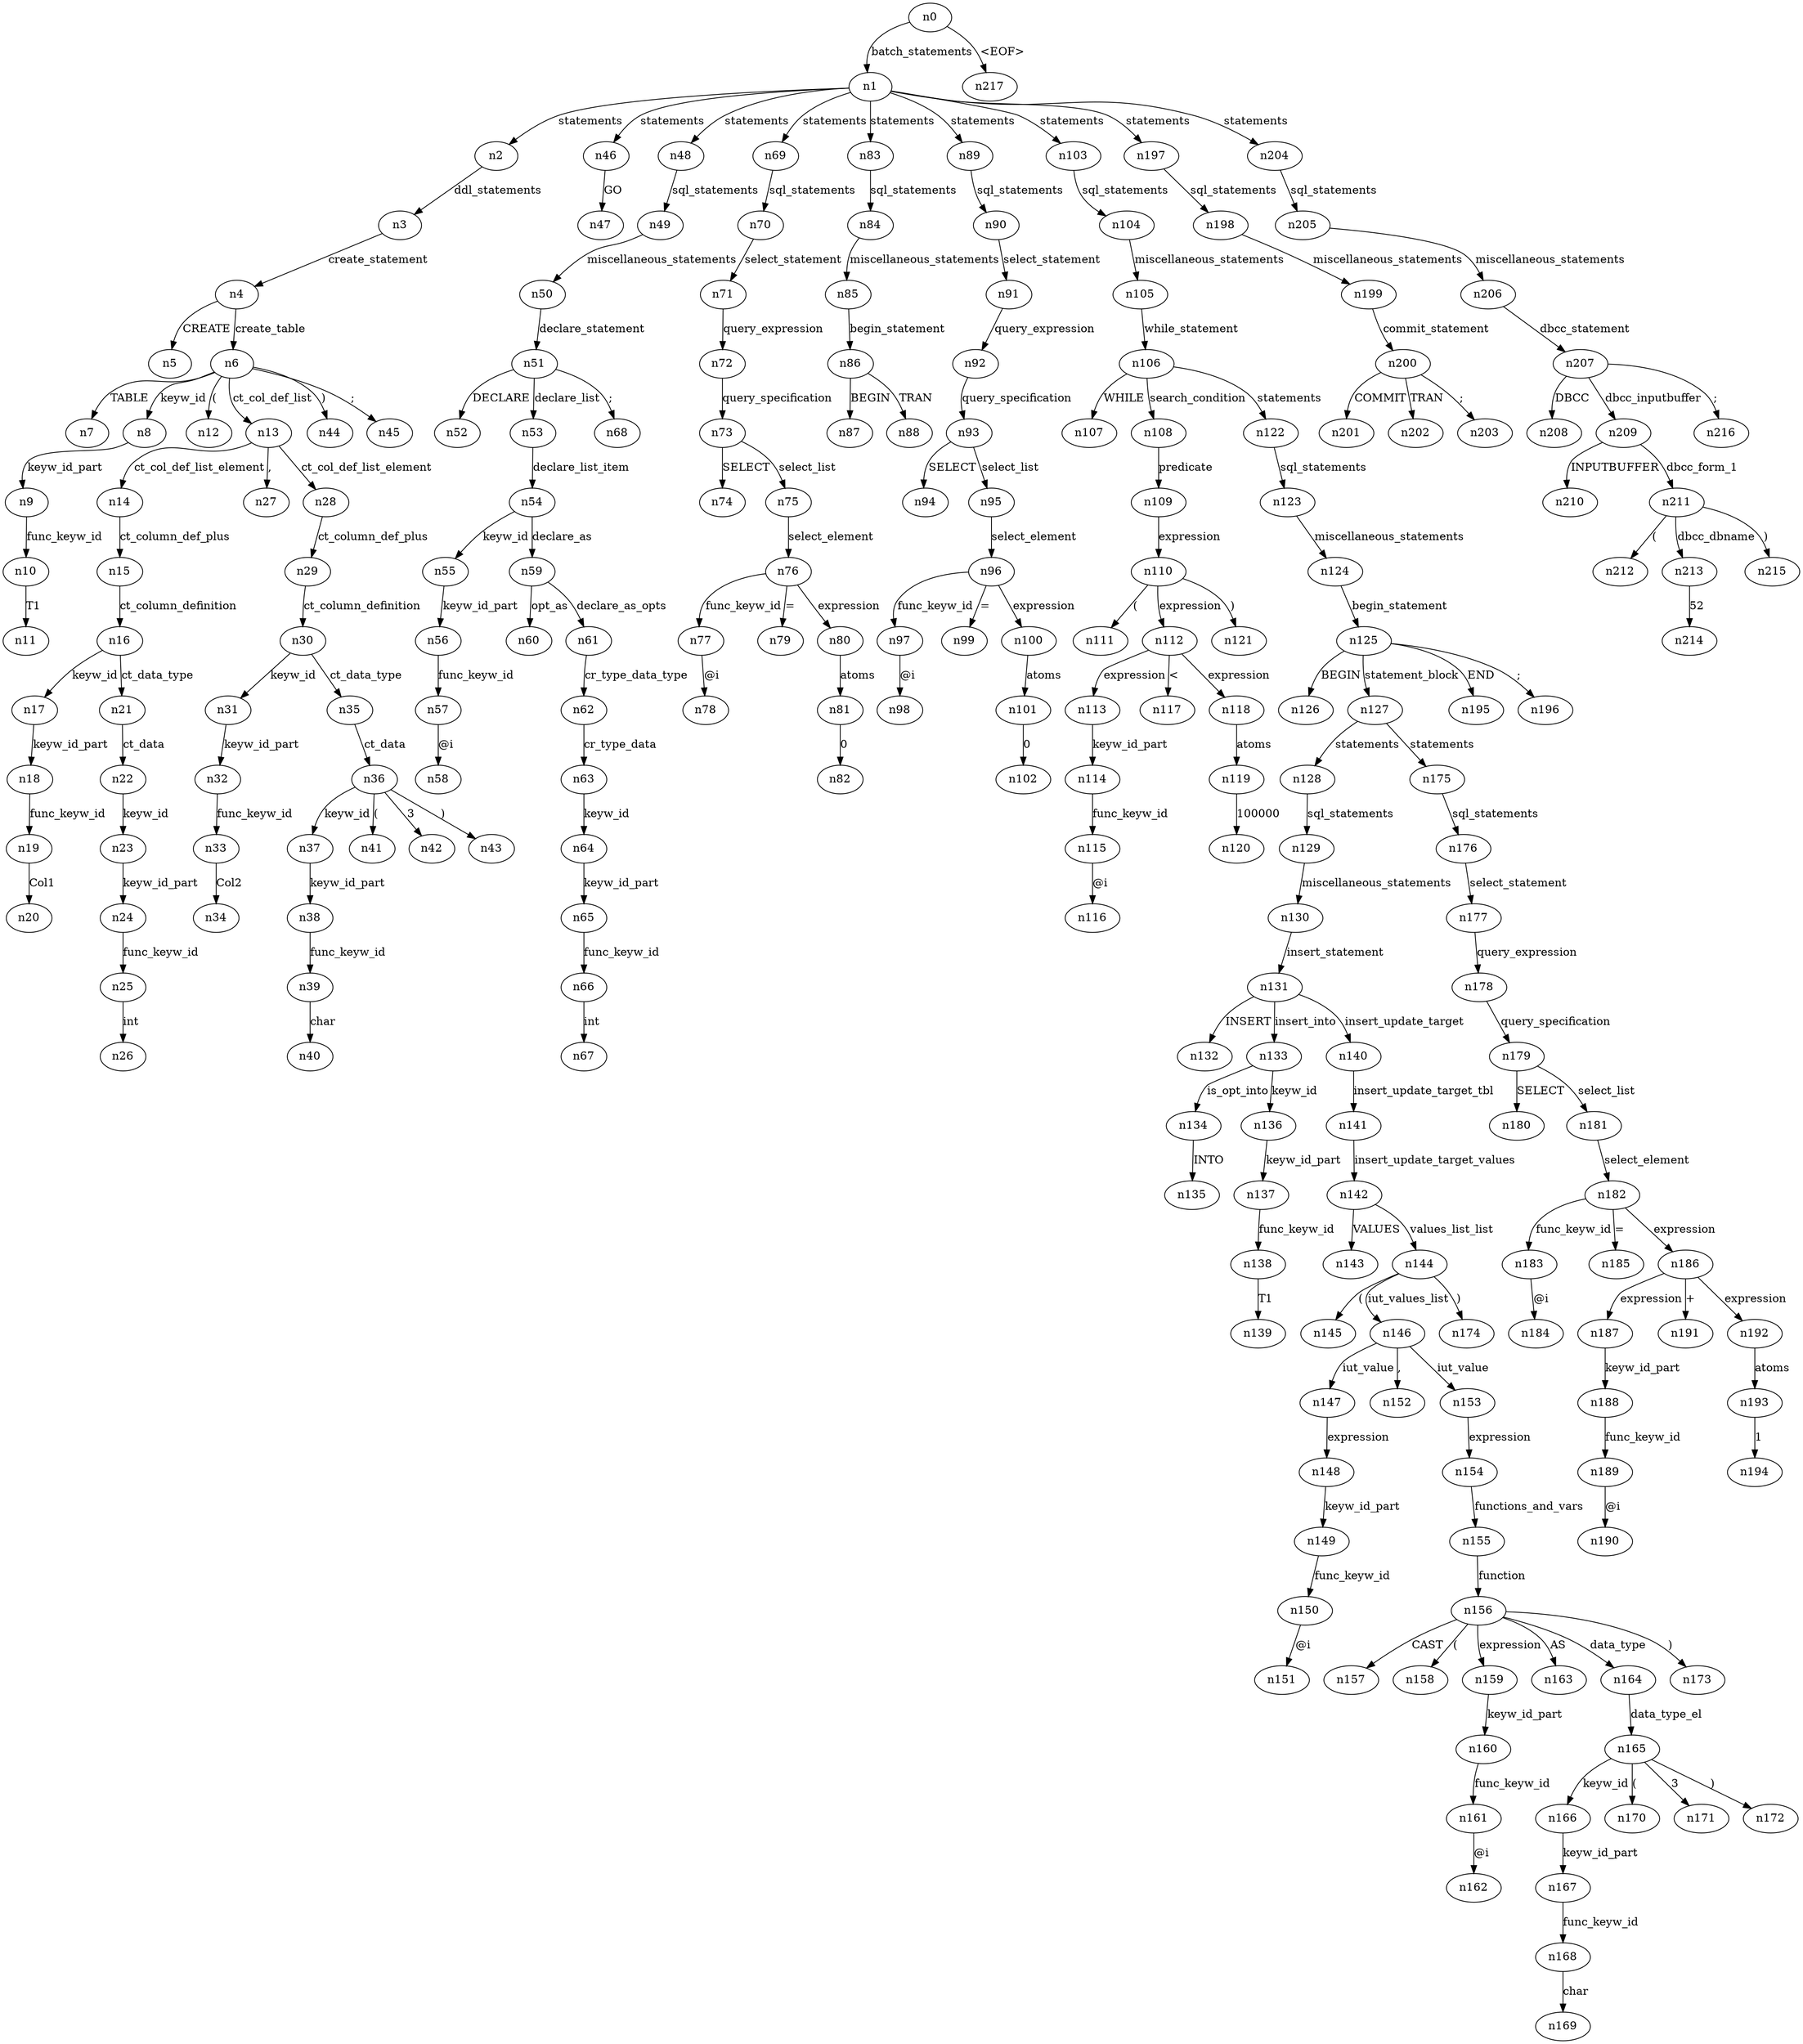 digraph ParseTree {
  n0 -> n1 [label="batch_statements"];
  n1 -> n2 [label="statements"];
  n2 -> n3 [label="ddl_statements"];
  n3 -> n4 [label="create_statement"];
  n4 -> n5 [label="CREATE"];
  n4 -> n6 [label="create_table"];
  n6 -> n7 [label="TABLE"];
  n6 -> n8 [label="keyw_id"];
  n8 -> n9 [label="keyw_id_part"];
  n9 -> n10 [label="func_keyw_id"];
  n10 -> n11 [label="T1"];
  n6 -> n12 [label="("];
  n6 -> n13 [label="ct_col_def_list"];
  n13 -> n14 [label="ct_col_def_list_element"];
  n14 -> n15 [label="ct_column_def_plus"];
  n15 -> n16 [label="ct_column_definition"];
  n16 -> n17 [label="keyw_id"];
  n17 -> n18 [label="keyw_id_part"];
  n18 -> n19 [label="func_keyw_id"];
  n19 -> n20 [label="Col1"];
  n16 -> n21 [label="ct_data_type"];
  n21 -> n22 [label="ct_data"];
  n22 -> n23 [label="keyw_id"];
  n23 -> n24 [label="keyw_id_part"];
  n24 -> n25 [label="func_keyw_id"];
  n25 -> n26 [label="int"];
  n13 -> n27 [label=","];
  n13 -> n28 [label="ct_col_def_list_element"];
  n28 -> n29 [label="ct_column_def_plus"];
  n29 -> n30 [label="ct_column_definition"];
  n30 -> n31 [label="keyw_id"];
  n31 -> n32 [label="keyw_id_part"];
  n32 -> n33 [label="func_keyw_id"];
  n33 -> n34 [label="Col2"];
  n30 -> n35 [label="ct_data_type"];
  n35 -> n36 [label="ct_data"];
  n36 -> n37 [label="keyw_id"];
  n37 -> n38 [label="keyw_id_part"];
  n38 -> n39 [label="func_keyw_id"];
  n39 -> n40 [label="char"];
  n36 -> n41 [label="("];
  n36 -> n42 [label="3"];
  n36 -> n43 [label=")"];
  n6 -> n44 [label=")"];
  n6 -> n45 [label=";"];
  n1 -> n46 [label="statements"];
  n46 -> n47 [label="GO"];
  n1 -> n48 [label="statements"];
  n48 -> n49 [label="sql_statements"];
  n49 -> n50 [label="miscellaneous_statements"];
  n50 -> n51 [label="declare_statement"];
  n51 -> n52 [label="DECLARE"];
  n51 -> n53 [label="declare_list"];
  n53 -> n54 [label="declare_list_item"];
  n54 -> n55 [label="keyw_id"];
  n55 -> n56 [label="keyw_id_part"];
  n56 -> n57 [label="func_keyw_id"];
  n57 -> n58 [label="@i"];
  n54 -> n59 [label="declare_as"];
  n59 -> n60 [label="opt_as"];
  n59 -> n61 [label="declare_as_opts"];
  n61 -> n62 [label="cr_type_data_type"];
  n62 -> n63 [label="cr_type_data"];
  n63 -> n64 [label="keyw_id"];
  n64 -> n65 [label="keyw_id_part"];
  n65 -> n66 [label="func_keyw_id"];
  n66 -> n67 [label="int"];
  n51 -> n68 [label=";"];
  n1 -> n69 [label="statements"];
  n69 -> n70 [label="sql_statements"];
  n70 -> n71 [label="select_statement"];
  n71 -> n72 [label="query_expression"];
  n72 -> n73 [label="query_specification"];
  n73 -> n74 [label="SELECT"];
  n73 -> n75 [label="select_list"];
  n75 -> n76 [label="select_element"];
  n76 -> n77 [label="func_keyw_id"];
  n77 -> n78 [label="@i"];
  n76 -> n79 [label="="];
  n76 -> n80 [label="expression"];
  n80 -> n81 [label="atoms"];
  n81 -> n82 [label="0"];
  n1 -> n83 [label="statements"];
  n83 -> n84 [label="sql_statements"];
  n84 -> n85 [label="miscellaneous_statements"];
  n85 -> n86 [label="begin_statement"];
  n86 -> n87 [label="BEGIN"];
  n86 -> n88 [label="TRAN"];
  n1 -> n89 [label="statements"];
  n89 -> n90 [label="sql_statements"];
  n90 -> n91 [label="select_statement"];
  n91 -> n92 [label="query_expression"];
  n92 -> n93 [label="query_specification"];
  n93 -> n94 [label="SELECT"];
  n93 -> n95 [label="select_list"];
  n95 -> n96 [label="select_element"];
  n96 -> n97 [label="func_keyw_id"];
  n97 -> n98 [label="@i"];
  n96 -> n99 [label="="];
  n96 -> n100 [label="expression"];
  n100 -> n101 [label="atoms"];
  n101 -> n102 [label="0"];
  n1 -> n103 [label="statements"];
  n103 -> n104 [label="sql_statements"];
  n104 -> n105 [label="miscellaneous_statements"];
  n105 -> n106 [label="while_statement"];
  n106 -> n107 [label="WHILE"];
  n106 -> n108 [label="search_condition"];
  n108 -> n109 [label="predicate"];
  n109 -> n110 [label="expression"];
  n110 -> n111 [label="("];
  n110 -> n112 [label="expression"];
  n112 -> n113 [label="expression"];
  n113 -> n114 [label="keyw_id_part"];
  n114 -> n115 [label="func_keyw_id"];
  n115 -> n116 [label="@i"];
  n112 -> n117 [label="<"];
  n112 -> n118 [label="expression"];
  n118 -> n119 [label="atoms"];
  n119 -> n120 [label="100000"];
  n110 -> n121 [label=")"];
  n106 -> n122 [label="statements"];
  n122 -> n123 [label="sql_statements"];
  n123 -> n124 [label="miscellaneous_statements"];
  n124 -> n125 [label="begin_statement"];
  n125 -> n126 [label="BEGIN"];
  n125 -> n127 [label="statement_block"];
  n127 -> n128 [label="statements"];
  n128 -> n129 [label="sql_statements"];
  n129 -> n130 [label="miscellaneous_statements"];
  n130 -> n131 [label="insert_statement"];
  n131 -> n132 [label="INSERT"];
  n131 -> n133 [label="insert_into"];
  n133 -> n134 [label="is_opt_into"];
  n134 -> n135 [label="INTO"];
  n133 -> n136 [label="keyw_id"];
  n136 -> n137 [label="keyw_id_part"];
  n137 -> n138 [label="func_keyw_id"];
  n138 -> n139 [label="T1"];
  n131 -> n140 [label="insert_update_target"];
  n140 -> n141 [label="insert_update_target_tbl"];
  n141 -> n142 [label="insert_update_target_values"];
  n142 -> n143 [label="VALUES"];
  n142 -> n144 [label="values_list_list"];
  n144 -> n145 [label="("];
  n144 -> n146 [label="iut_values_list"];
  n146 -> n147 [label="iut_value"];
  n147 -> n148 [label="expression"];
  n148 -> n149 [label="keyw_id_part"];
  n149 -> n150 [label="func_keyw_id"];
  n150 -> n151 [label="@i"];
  n146 -> n152 [label=","];
  n146 -> n153 [label="iut_value"];
  n153 -> n154 [label="expression"];
  n154 -> n155 [label="functions_and_vars"];
  n155 -> n156 [label="function"];
  n156 -> n157 [label="CAST"];
  n156 -> n158 [label="("];
  n156 -> n159 [label="expression"];
  n159 -> n160 [label="keyw_id_part"];
  n160 -> n161 [label="func_keyw_id"];
  n161 -> n162 [label="@i"];
  n156 -> n163 [label="AS"];
  n156 -> n164 [label="data_type"];
  n164 -> n165 [label="data_type_el"];
  n165 -> n166 [label="keyw_id"];
  n166 -> n167 [label="keyw_id_part"];
  n167 -> n168 [label="func_keyw_id"];
  n168 -> n169 [label="char"];
  n165 -> n170 [label="("];
  n165 -> n171 [label="3"];
  n165 -> n172 [label=")"];
  n156 -> n173 [label=")"];
  n144 -> n174 [label=")"];
  n127 -> n175 [label="statements"];
  n175 -> n176 [label="sql_statements"];
  n176 -> n177 [label="select_statement"];
  n177 -> n178 [label="query_expression"];
  n178 -> n179 [label="query_specification"];
  n179 -> n180 [label="SELECT"];
  n179 -> n181 [label="select_list"];
  n181 -> n182 [label="select_element"];
  n182 -> n183 [label="func_keyw_id"];
  n183 -> n184 [label="@i"];
  n182 -> n185 [label="="];
  n182 -> n186 [label="expression"];
  n186 -> n187 [label="expression"];
  n187 -> n188 [label="keyw_id_part"];
  n188 -> n189 [label="func_keyw_id"];
  n189 -> n190 [label="@i"];
  n186 -> n191 [label="+"];
  n186 -> n192 [label="expression"];
  n192 -> n193 [label="atoms"];
  n193 -> n194 [label="1"];
  n125 -> n195 [label="END"];
  n125 -> n196 [label=";"];
  n1 -> n197 [label="statements"];
  n197 -> n198 [label="sql_statements"];
  n198 -> n199 [label="miscellaneous_statements"];
  n199 -> n200 [label="commit_statement"];
  n200 -> n201 [label="COMMIT"];
  n200 -> n202 [label="TRAN"];
  n200 -> n203 [label=";"];
  n1 -> n204 [label="statements"];
  n204 -> n205 [label="sql_statements"];
  n205 -> n206 [label="miscellaneous_statements"];
  n206 -> n207 [label="dbcc_statement"];
  n207 -> n208 [label="DBCC"];
  n207 -> n209 [label="dbcc_inputbuffer"];
  n209 -> n210 [label="INPUTBUFFER"];
  n209 -> n211 [label="dbcc_form_1"];
  n211 -> n212 [label="("];
  n211 -> n213 [label="dbcc_dbname"];
  n213 -> n214 [label="52"];
  n211 -> n215 [label=")"];
  n207 -> n216 [label=";"];
  n0 -> n217 [label="<EOF>"];
}